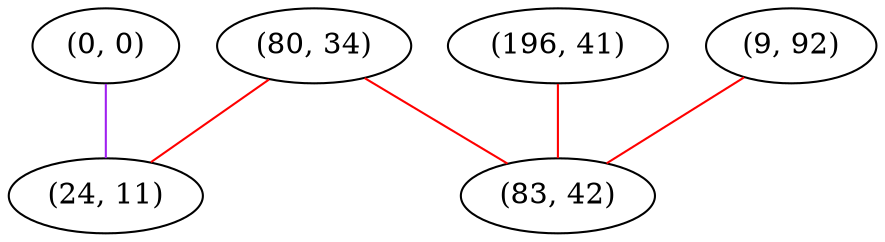 graph "" {
"(0, 0)";
"(196, 41)";
"(80, 34)";
"(9, 92)";
"(24, 11)";
"(83, 42)";
"(0, 0)" -- "(24, 11)"  [color=purple, key=0, weight=4];
"(196, 41)" -- "(83, 42)"  [color=red, key=0, weight=1];
"(80, 34)" -- "(83, 42)"  [color=red, key=0, weight=1];
"(80, 34)" -- "(24, 11)"  [color=red, key=0, weight=1];
"(9, 92)" -- "(83, 42)"  [color=red, key=0, weight=1];
}
